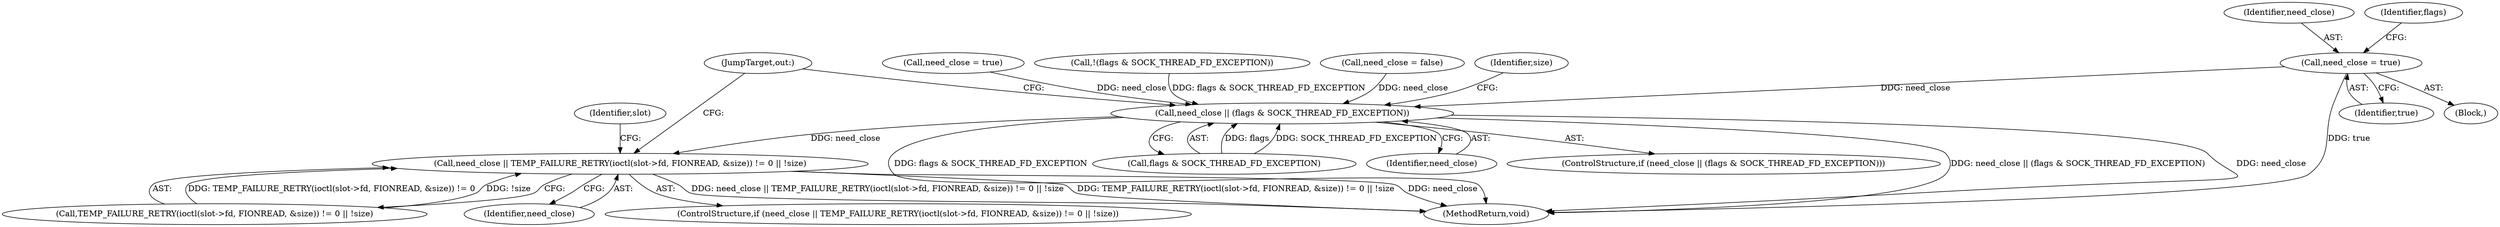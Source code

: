 digraph "0_Android_472271b153c5dc53c28beac55480a8d8434b2d5c_34@API" {
"1000181" [label="(Call,need_close = true)"];
"1000214" [label="(Call,need_close || (flags & SOCK_THREAD_FD_EXCEPTION))"];
"1000225" [label="(Call,need_close || TEMP_FAILURE_RETRY(ioctl(slot->fd, FIONREAD, &size)) != 0 || !size)"];
"1000213" [label="(ControlStructure,if (need_close || (flags & SOCK_THREAD_FD_EXCEPTION)))"];
"1000246" [label="(MethodReturn,void)"];
"1000226" [label="(Identifier,need_close)"];
"1000242" [label="(JumpTarget,out:)"];
"1000224" [label="(ControlStructure,if (need_close || TEMP_FAILURE_RETRY(ioctl(slot->fd, FIONREAD, &size)) != 0 || !size))"];
"1000227" [label="(Call,TEMP_FAILURE_RETRY(ioctl(slot->fd, FIONREAD, &size)) != 0 || !size)"];
"1000183" [label="(Identifier,true)"];
"1000210" [label="(Call,need_close = true)"];
"1000214" [label="(Call,need_close || (flags & SOCK_THREAD_FD_EXCEPTION))"];
"1000216" [label="(Call,flags & SOCK_THREAD_FD_EXCEPTION)"];
"1000215" [label="(Identifier,need_close)"];
"1000146" [label="(Call,!(flags & SOCK_THREAD_FD_EXCEPTION))"];
"1000118" [label="(Call,need_close = false)"];
"1000182" [label="(Identifier,need_close)"];
"1000222" [label="(Identifier,size)"];
"1000171" [label="(Block,)"];
"1000225" [label="(Call,need_close || TEMP_FAILURE_RETRY(ioctl(slot->fd, FIONREAD, &size)) != 0 || !size)"];
"1000241" [label="(Identifier,slot)"];
"1000181" [label="(Call,need_close = true)"];
"1000186" [label="(Identifier,flags)"];
"1000181" -> "1000171"  [label="AST: "];
"1000181" -> "1000183"  [label="CFG: "];
"1000182" -> "1000181"  [label="AST: "];
"1000183" -> "1000181"  [label="AST: "];
"1000186" -> "1000181"  [label="CFG: "];
"1000181" -> "1000246"  [label="DDG: true"];
"1000181" -> "1000214"  [label="DDG: need_close"];
"1000214" -> "1000213"  [label="AST: "];
"1000214" -> "1000215"  [label="CFG: "];
"1000214" -> "1000216"  [label="CFG: "];
"1000215" -> "1000214"  [label="AST: "];
"1000216" -> "1000214"  [label="AST: "];
"1000222" -> "1000214"  [label="CFG: "];
"1000242" -> "1000214"  [label="CFG: "];
"1000214" -> "1000246"  [label="DDG: flags & SOCK_THREAD_FD_EXCEPTION"];
"1000214" -> "1000246"  [label="DDG: need_close || (flags & SOCK_THREAD_FD_EXCEPTION)"];
"1000214" -> "1000246"  [label="DDG: need_close"];
"1000210" -> "1000214"  [label="DDG: need_close"];
"1000118" -> "1000214"  [label="DDG: need_close"];
"1000146" -> "1000214"  [label="DDG: flags & SOCK_THREAD_FD_EXCEPTION"];
"1000216" -> "1000214"  [label="DDG: flags"];
"1000216" -> "1000214"  [label="DDG: SOCK_THREAD_FD_EXCEPTION"];
"1000214" -> "1000225"  [label="DDG: need_close"];
"1000225" -> "1000224"  [label="AST: "];
"1000225" -> "1000226"  [label="CFG: "];
"1000225" -> "1000227"  [label="CFG: "];
"1000226" -> "1000225"  [label="AST: "];
"1000227" -> "1000225"  [label="AST: "];
"1000241" -> "1000225"  [label="CFG: "];
"1000242" -> "1000225"  [label="CFG: "];
"1000225" -> "1000246"  [label="DDG: need_close || TEMP_FAILURE_RETRY(ioctl(slot->fd, FIONREAD, &size)) != 0 || !size"];
"1000225" -> "1000246"  [label="DDG: TEMP_FAILURE_RETRY(ioctl(slot->fd, FIONREAD, &size)) != 0 || !size"];
"1000225" -> "1000246"  [label="DDG: need_close"];
"1000227" -> "1000225"  [label="DDG: TEMP_FAILURE_RETRY(ioctl(slot->fd, FIONREAD, &size)) != 0"];
"1000227" -> "1000225"  [label="DDG: !size"];
}
